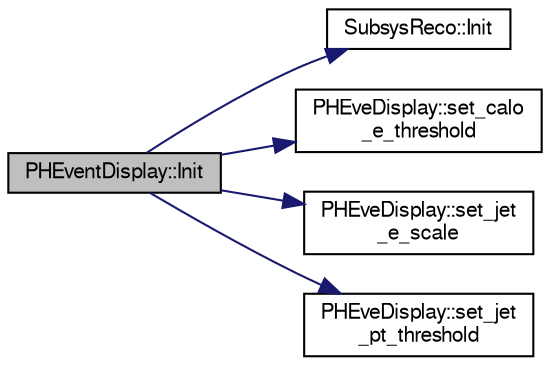 digraph "PHEventDisplay::Init"
{
  bgcolor="transparent";
  edge [fontname="FreeSans",fontsize="10",labelfontname="FreeSans",labelfontsize="10"];
  node [fontname="FreeSans",fontsize="10",shape=record];
  rankdir="LR";
  Node1 [label="PHEventDisplay::Init",height=0.2,width=0.4,color="black", fillcolor="grey75", style="filled" fontcolor="black"];
  Node1 -> Node2 [color="midnightblue",fontsize="10",style="solid",fontname="FreeSans"];
  Node2 [label="SubsysReco::Init",height=0.2,width=0.4,color="black",URL="$d0/d32/classSubsysReco.html#a6670c0a093dd2c2bdd44f8fc6f9ba8e8"];
  Node1 -> Node3 [color="midnightblue",fontsize="10",style="solid",fontname="FreeSans"];
  Node3 [label="PHEveDisplay::set_calo\l_e_threshold",height=0.2,width=0.4,color="black",URL="$df/d41/classPHEveDisplay.html#a249f9e2ea167e280407c2ad926fa2e56"];
  Node1 -> Node4 [color="midnightblue",fontsize="10",style="solid",fontname="FreeSans"];
  Node4 [label="PHEveDisplay::set_jet\l_e_scale",height=0.2,width=0.4,color="black",URL="$df/d41/classPHEveDisplay.html#a3a4ee00896dc597bb1ff43d1a75e95f7"];
  Node1 -> Node5 [color="midnightblue",fontsize="10",style="solid",fontname="FreeSans"];
  Node5 [label="PHEveDisplay::set_jet\l_pt_threshold",height=0.2,width=0.4,color="black",URL="$df/d41/classPHEveDisplay.html#a88bf5b3473a9b5face9410f34ace18e1"];
}
